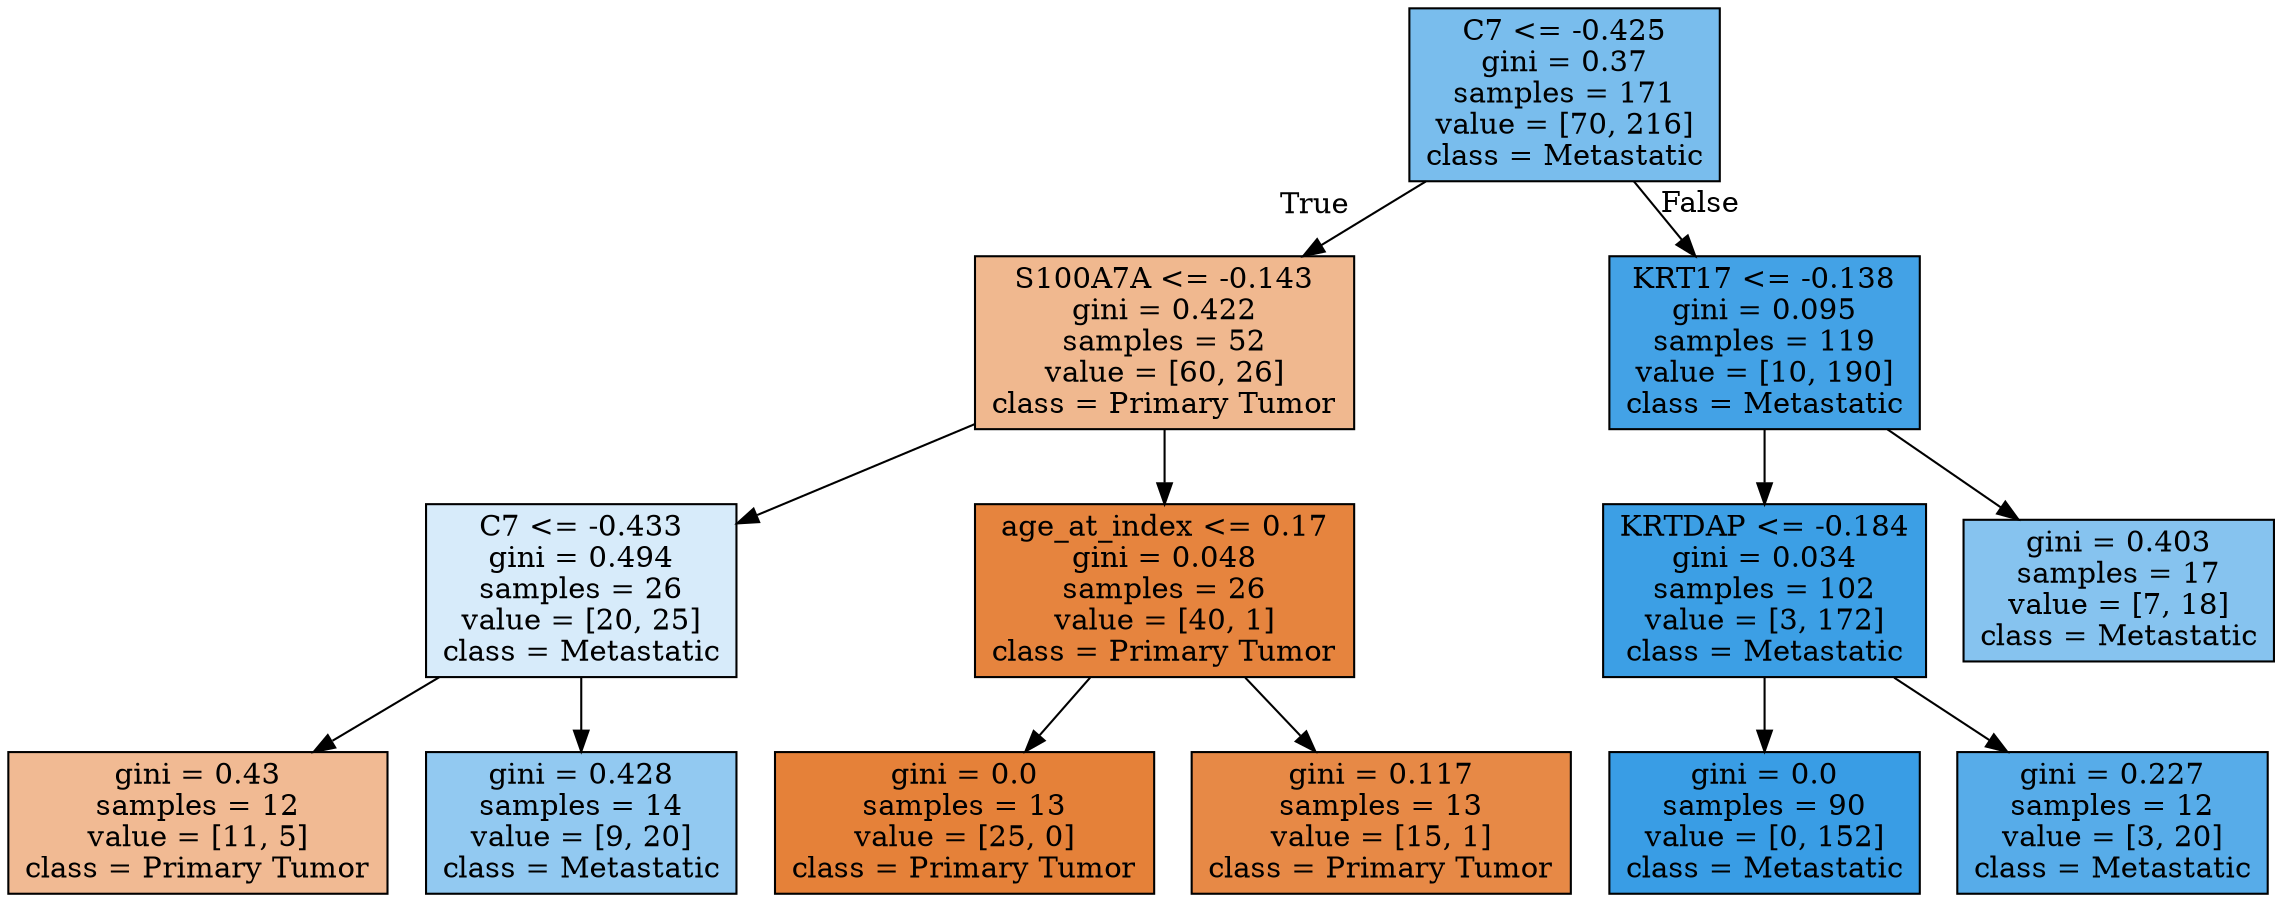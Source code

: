 digraph Tree {
node [shape=box, style="filled", color="black"] ;
0 [label="C7 <= -0.425\ngini = 0.37\nsamples = 171\nvalue = [70, 216]\nclass = Metastatic", fillcolor="#79bded"] ;
1 [label="S100A7A <= -0.143\ngini = 0.422\nsamples = 52\nvalue = [60, 26]\nclass = Primary Tumor", fillcolor="#f0b88f"] ;
0 -> 1 [labeldistance=2.5, labelangle=45, headlabel="True"] ;
2 [label="C7 <= -0.433\ngini = 0.494\nsamples = 26\nvalue = [20, 25]\nclass = Metastatic", fillcolor="#d7ebfa"] ;
1 -> 2 ;
3 [label="gini = 0.43\nsamples = 12\nvalue = [11, 5]\nclass = Primary Tumor", fillcolor="#f1ba93"] ;
2 -> 3 ;
4 [label="gini = 0.428\nsamples = 14\nvalue = [9, 20]\nclass = Metastatic", fillcolor="#92c9f1"] ;
2 -> 4 ;
5 [label="age_at_index <= 0.17\ngini = 0.048\nsamples = 26\nvalue = [40, 1]\nclass = Primary Tumor", fillcolor="#e6843e"] ;
1 -> 5 ;
6 [label="gini = 0.0\nsamples = 13\nvalue = [25, 0]\nclass = Primary Tumor", fillcolor="#e58139"] ;
5 -> 6 ;
7 [label="gini = 0.117\nsamples = 13\nvalue = [15, 1]\nclass = Primary Tumor", fillcolor="#e78946"] ;
5 -> 7 ;
8 [label="KRT17 <= -0.138\ngini = 0.095\nsamples = 119\nvalue = [10, 190]\nclass = Metastatic", fillcolor="#43a2e6"] ;
0 -> 8 [labeldistance=2.5, labelangle=-45, headlabel="False"] ;
9 [label="KRTDAP <= -0.184\ngini = 0.034\nsamples = 102\nvalue = [3, 172]\nclass = Metastatic", fillcolor="#3c9fe5"] ;
8 -> 9 ;
10 [label="gini = 0.0\nsamples = 90\nvalue = [0, 152]\nclass = Metastatic", fillcolor="#399de5"] ;
9 -> 10 ;
11 [label="gini = 0.227\nsamples = 12\nvalue = [3, 20]\nclass = Metastatic", fillcolor="#57ace9"] ;
9 -> 11 ;
12 [label="gini = 0.403\nsamples = 17\nvalue = [7, 18]\nclass = Metastatic", fillcolor="#86c3ef"] ;
8 -> 12 ;
}